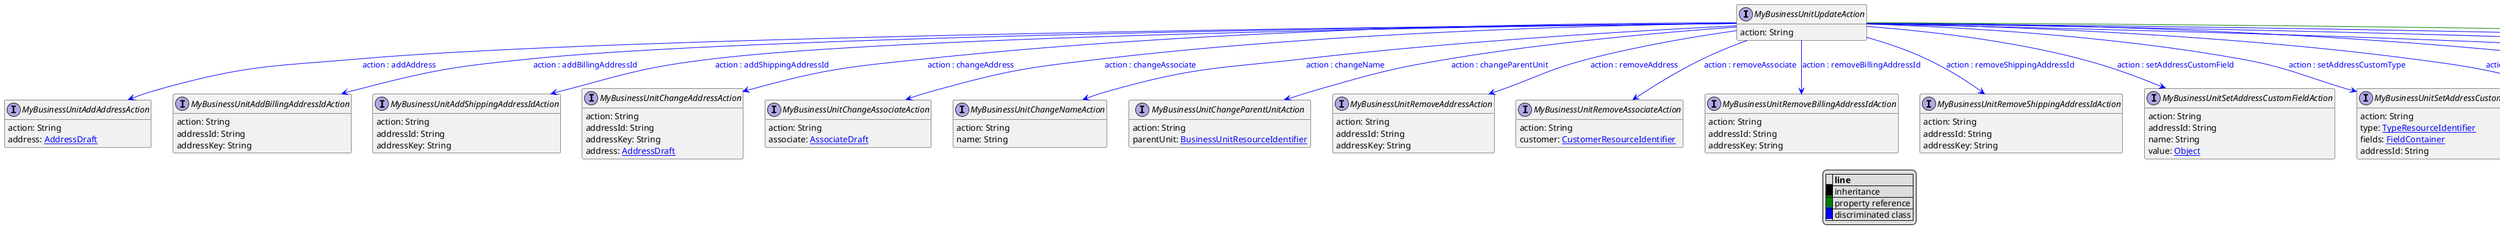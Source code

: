 @startuml

hide empty fields
hide empty methods
legend
|= |= line |
|<back:black>   </back>| inheritance |
|<back:green>   </back>| property reference |
|<back:blue>   </back>| discriminated class |
endlegend
interface MyBusinessUnitUpdateAction [[MyBusinessUnitUpdateAction.svg]]  {
    action: String
}


interface MyBusinessUnitAddAddressAction [[MyBusinessUnitAddAddressAction.svg]]  {
    action: String
    address: [[AddressDraft.svg AddressDraft]]
}
interface MyBusinessUnitAddBillingAddressIdAction [[MyBusinessUnitAddBillingAddressIdAction.svg]]  {
    action: String
    addressId: String
    addressKey: String
}
interface MyBusinessUnitAddShippingAddressIdAction [[MyBusinessUnitAddShippingAddressIdAction.svg]]  {
    action: String
    addressId: String
    addressKey: String
}
interface MyBusinessUnitChangeAddressAction [[MyBusinessUnitChangeAddressAction.svg]]  {
    action: String
    addressId: String
    addressKey: String
    address: [[AddressDraft.svg AddressDraft]]
}
interface MyBusinessUnitChangeAssociateAction [[MyBusinessUnitChangeAssociateAction.svg]]  {
    action: String
    associate: [[AssociateDraft.svg AssociateDraft]]
}
interface MyBusinessUnitChangeNameAction [[MyBusinessUnitChangeNameAction.svg]]  {
    action: String
    name: String
}
interface MyBusinessUnitChangeParentUnitAction [[MyBusinessUnitChangeParentUnitAction.svg]]  {
    action: String
    parentUnit: [[BusinessUnitResourceIdentifier.svg BusinessUnitResourceIdentifier]]
}
interface MyBusinessUnitRemoveAddressAction [[MyBusinessUnitRemoveAddressAction.svg]]  {
    action: String
    addressId: String
    addressKey: String
}
interface MyBusinessUnitRemoveAssociateAction [[MyBusinessUnitRemoveAssociateAction.svg]]  {
    action: String
    customer: [[CustomerResourceIdentifier.svg CustomerResourceIdentifier]]
}
interface MyBusinessUnitRemoveBillingAddressIdAction [[MyBusinessUnitRemoveBillingAddressIdAction.svg]]  {
    action: String
    addressId: String
    addressKey: String
}
interface MyBusinessUnitRemoveShippingAddressIdAction [[MyBusinessUnitRemoveShippingAddressIdAction.svg]]  {
    action: String
    addressId: String
    addressKey: String
}
interface MyBusinessUnitSetAddressCustomFieldAction [[MyBusinessUnitSetAddressCustomFieldAction.svg]]  {
    action: String
    addressId: String
    name: String
    value: [[Object.svg Object]]
}
interface MyBusinessUnitSetAddressCustomTypeAction [[MyBusinessUnitSetAddressCustomTypeAction.svg]]  {
    action: String
    type: [[TypeResourceIdentifier.svg TypeResourceIdentifier]]
    fields: [[FieldContainer.svg FieldContainer]]
    addressId: String
}
interface MyBusinessUnitSetContactEmailAction [[MyBusinessUnitSetContactEmailAction.svg]]  {
    action: String
    contactEmail: String
}
interface MyBusinessUnitSetCustomFieldAction [[MyBusinessUnitSetCustomFieldAction.svg]]  {
    action: String
    name: String
    value: [[Object.svg Object]]
}
interface MyBusinessUnitSetCustomTypeAction [[MyBusinessUnitSetCustomTypeAction.svg]]  {
    action: String
    type: [[TypeResourceIdentifier.svg TypeResourceIdentifier]]
    fields: [[FieldContainer.svg FieldContainer]]
}
interface MyBusinessUnitSetDefaultBillingAddressAction [[MyBusinessUnitSetDefaultBillingAddressAction.svg]]  {
    action: String
    addressId: String
    addressKey: String
}
interface MyBusinessUnitSetDefaultShippingAddressAction [[MyBusinessUnitSetDefaultShippingAddressAction.svg]]  {
    action: String
    addressId: String
    addressKey: String
}
interface MyBusinessUnitUpdate [[MyBusinessUnitUpdate.svg]]  {
    version: Long
    actions: [[MyBusinessUnitUpdateAction.svg List<MyBusinessUnitUpdateAction>]]
}
MyBusinessUnitUpdateAction --> MyBusinessUnitAddAddressAction #blue;text:blue : "action : addAddress"
MyBusinessUnitUpdateAction --> MyBusinessUnitAddBillingAddressIdAction #blue;text:blue : "action : addBillingAddressId"
MyBusinessUnitUpdateAction --> MyBusinessUnitAddShippingAddressIdAction #blue;text:blue : "action : addShippingAddressId"
MyBusinessUnitUpdateAction --> MyBusinessUnitChangeAddressAction #blue;text:blue : "action : changeAddress"
MyBusinessUnitUpdateAction --> MyBusinessUnitChangeAssociateAction #blue;text:blue : "action : changeAssociate"
MyBusinessUnitUpdateAction --> MyBusinessUnitChangeNameAction #blue;text:blue : "action : changeName"
MyBusinessUnitUpdateAction --> MyBusinessUnitChangeParentUnitAction #blue;text:blue : "action : changeParentUnit"
MyBusinessUnitUpdateAction --> MyBusinessUnitRemoveAddressAction #blue;text:blue : "action : removeAddress"
MyBusinessUnitUpdateAction --> MyBusinessUnitRemoveAssociateAction #blue;text:blue : "action : removeAssociate"
MyBusinessUnitUpdateAction --> MyBusinessUnitRemoveBillingAddressIdAction #blue;text:blue : "action : removeBillingAddressId"
MyBusinessUnitUpdateAction --> MyBusinessUnitRemoveShippingAddressIdAction #blue;text:blue : "action : removeShippingAddressId"
MyBusinessUnitUpdateAction --> MyBusinessUnitSetAddressCustomFieldAction #blue;text:blue : "action : setAddressCustomField"
MyBusinessUnitUpdateAction --> MyBusinessUnitSetAddressCustomTypeAction #blue;text:blue : "action : setAddressCustomType"
MyBusinessUnitUpdateAction --> MyBusinessUnitSetContactEmailAction #blue;text:blue : "action : setContactEmail"
MyBusinessUnitUpdateAction --> MyBusinessUnitSetCustomFieldAction #blue;text:blue : "action : setCustomField"
MyBusinessUnitUpdateAction --> MyBusinessUnitSetCustomTypeAction #blue;text:blue : "action : setCustomType"
MyBusinessUnitUpdateAction --> MyBusinessUnitSetDefaultBillingAddressAction #blue;text:blue : "action : setDefaultBillingAddress"
MyBusinessUnitUpdateAction --> MyBusinessUnitSetDefaultShippingAddressAction #blue;text:blue : "action : setDefaultShippingAddress"
MyBusinessUnitUpdateAction --> MyBusinessUnitUpdate #green;text:green : "actions"
@enduml
